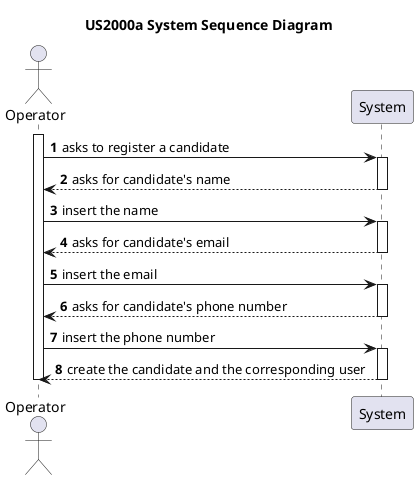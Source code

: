 @startuml US2000a_SSD
autonumber
title US2000a System Sequence Diagram

actor "Operator" as USER
participant "System" as SYS

activate USER

USER -> SYS : asks to register a candidate

activate SYS
SYS --> USER : asks for candidate's name
deactivate SYS
USER -> SYS : insert the name

activate SYS
SYS --> USER : asks for candidate's email
deactivate SYS
USER -> SYS : insert the email
activate SYS

SYS --> USER : asks for candidate's phone number
deactivate SYS
USER -> SYS : insert the phone number
activate SYS
SYS --> USER : create the candidate and the corresponding user
deactivate SYS

deactivate USER

@enduml